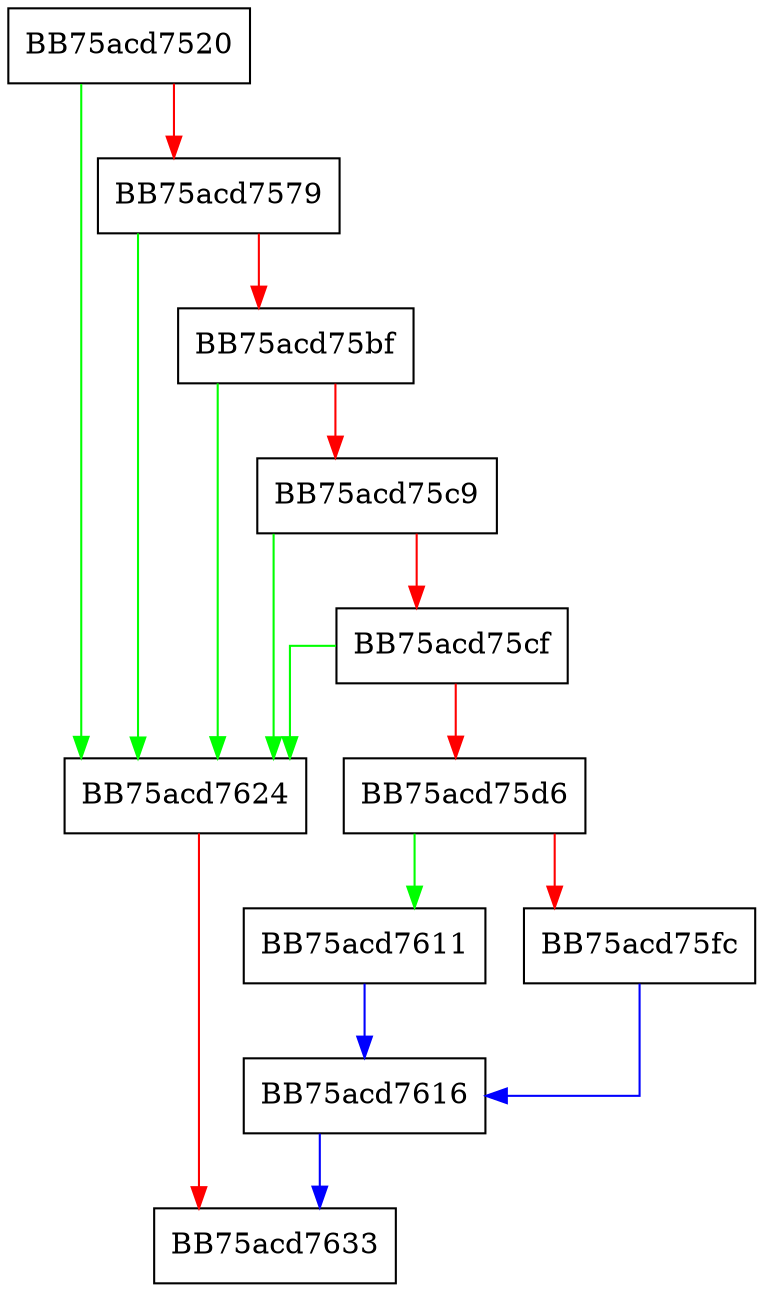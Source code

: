 digraph Remove {
  node [shape="box"];
  graph [splines=ortho];
  BB75acd7520 -> BB75acd7624 [color="green"];
  BB75acd7520 -> BB75acd7579 [color="red"];
  BB75acd7579 -> BB75acd7624 [color="green"];
  BB75acd7579 -> BB75acd75bf [color="red"];
  BB75acd75bf -> BB75acd7624 [color="green"];
  BB75acd75bf -> BB75acd75c9 [color="red"];
  BB75acd75c9 -> BB75acd7624 [color="green"];
  BB75acd75c9 -> BB75acd75cf [color="red"];
  BB75acd75cf -> BB75acd7624 [color="green"];
  BB75acd75cf -> BB75acd75d6 [color="red"];
  BB75acd75d6 -> BB75acd7611 [color="green"];
  BB75acd75d6 -> BB75acd75fc [color="red"];
  BB75acd75fc -> BB75acd7616 [color="blue"];
  BB75acd7611 -> BB75acd7616 [color="blue"];
  BB75acd7616 -> BB75acd7633 [color="blue"];
  BB75acd7624 -> BB75acd7633 [color="red"];
}